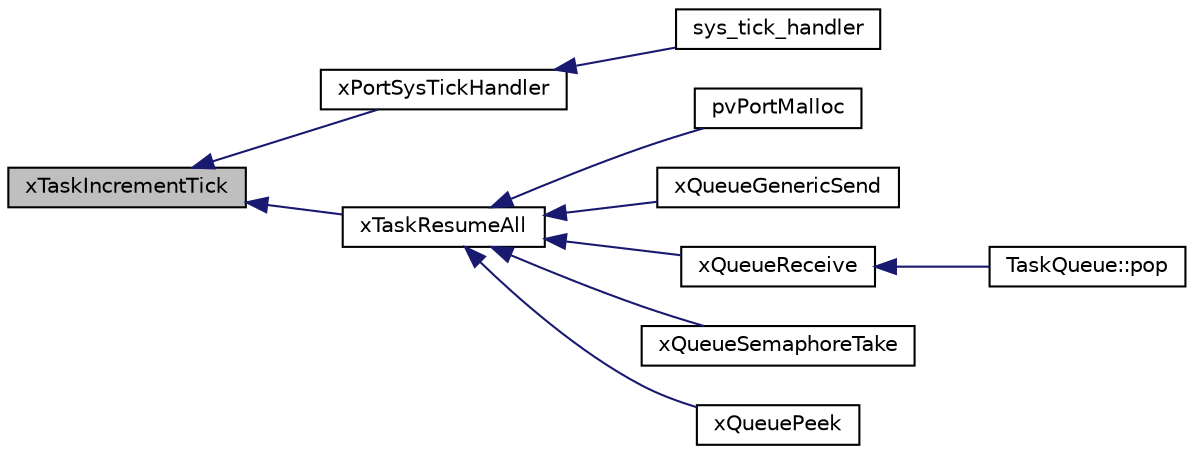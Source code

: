 digraph "xTaskIncrementTick"
{
  edge [fontname="Helvetica",fontsize="10",labelfontname="Helvetica",labelfontsize="10"];
  node [fontname="Helvetica",fontsize="10",shape=record];
  rankdir="LR";
  Node1 [label="xTaskIncrementTick",height=0.2,width=0.4,color="black", fillcolor="grey75", style="filled" fontcolor="black"];
  Node1 -> Node2 [dir="back",color="midnightblue",fontsize="10",style="solid",fontname="Helvetica"];
  Node2 [label="xPortSysTickHandler",height=0.2,width=0.4,color="black", fillcolor="white", style="filled",URL="$port_8c.html#a78100b2d36913d0b45565be8975e5de8"];
  Node2 -> Node3 [dir="back",color="midnightblue",fontsize="10",style="solid",fontname="Helvetica"];
  Node3 [label="sys_tick_handler",height=0.2,width=0.4,color="black", fillcolor="white", style="filled",URL="$opencm3_8c.html#afdd94f850b193691f1bfc60c724b542a"];
  Node1 -> Node4 [dir="back",color="midnightblue",fontsize="10",style="solid",fontname="Helvetica"];
  Node4 [label="xTaskResumeAll",height=0.2,width=0.4,color="black", fillcolor="white", style="filled",URL="$tasks_8c.html#adf830ea0f150fcdfdaa944667137f080"];
  Node4 -> Node5 [dir="back",color="midnightblue",fontsize="10",style="solid",fontname="Helvetica"];
  Node5 [label="pvPortMalloc",height=0.2,width=0.4,color="black", fillcolor="white", style="filled",URL="$heap__1_8c.html#a0379669d07d76cc81e3028123113b271"];
  Node4 -> Node6 [dir="back",color="midnightblue",fontsize="10",style="solid",fontname="Helvetica"];
  Node6 [label="xQueueGenericSend",height=0.2,width=0.4,color="black", fillcolor="white", style="filled",URL="$queue_8c.html#acb67c81366c00896b21cd826e07d885d"];
  Node4 -> Node7 [dir="back",color="midnightblue",fontsize="10",style="solid",fontname="Helvetica"];
  Node7 [label="xQueueReceive",height=0.2,width=0.4,color="black", fillcolor="white", style="filled",URL="$queue_8c.html#ad0a166f3b1219a5e37e31f8090d4800d"];
  Node7 -> Node8 [dir="back",color="midnightblue",fontsize="10",style="solid",fontname="Helvetica"];
  Node8 [label="TaskQueue::pop",height=0.2,width=0.4,color="black", fillcolor="white", style="filled",URL="$class_task_queue.html#a6d6ada5addc757285ca9663a960b0344",tooltip="Read from the queue. "];
  Node4 -> Node9 [dir="back",color="midnightblue",fontsize="10",style="solid",fontname="Helvetica"];
  Node9 [label="xQueueSemaphoreTake",height=0.2,width=0.4,color="black", fillcolor="white", style="filled",URL="$queue_8c.html#ade45e48664e5ec17ea091f00cd34394f"];
  Node4 -> Node10 [dir="back",color="midnightblue",fontsize="10",style="solid",fontname="Helvetica"];
  Node10 [label="xQueuePeek",height=0.2,width=0.4,color="black", fillcolor="white", style="filled",URL="$queue_8c.html#a8f68e37e931bbf95440c8845f512e090"];
}
